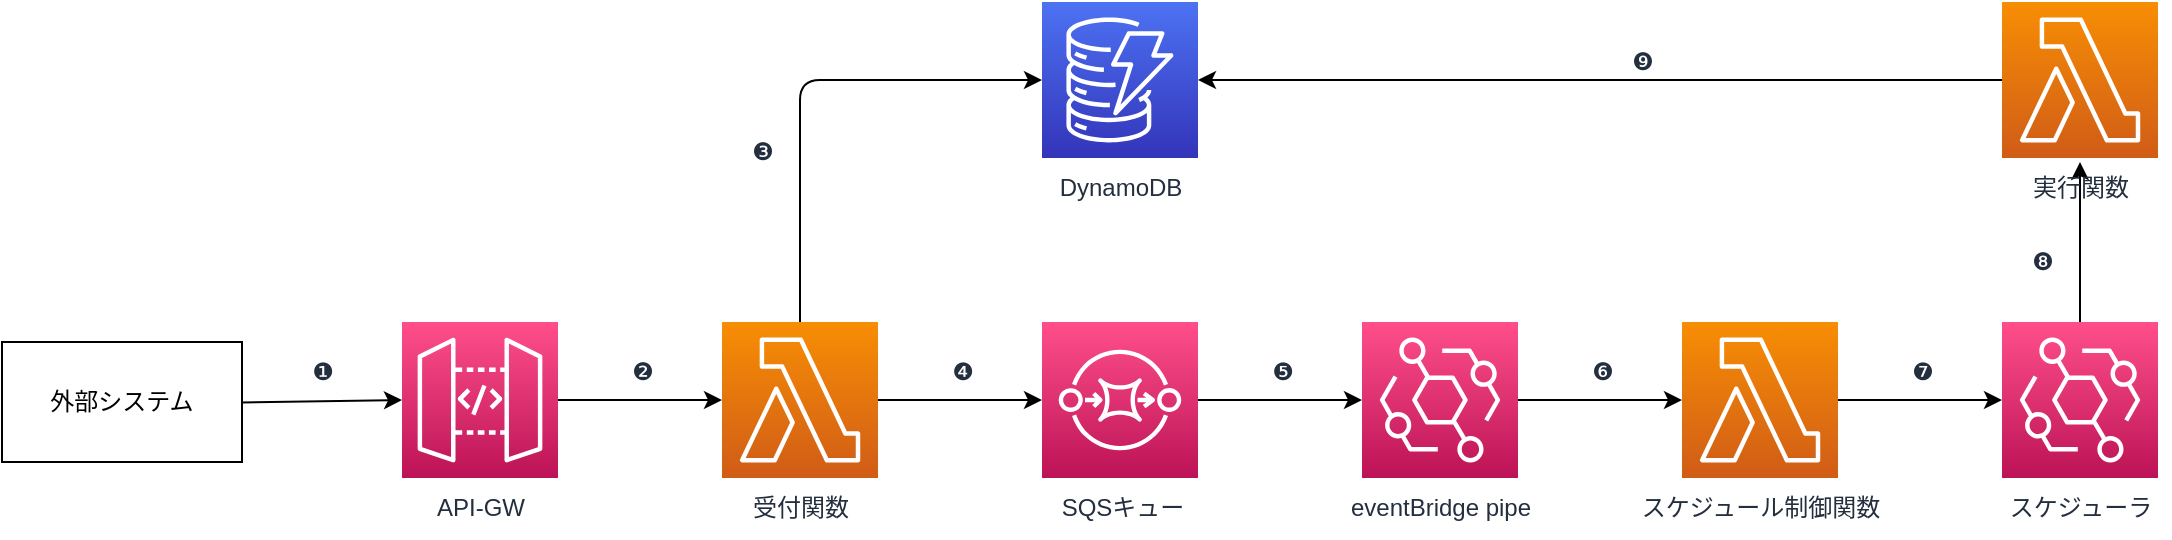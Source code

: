 <mxfile>
    <diagram id="66Bs7Ja1MIxuTJv6f8V6" name="ページ1">
        <mxGraphModel dx="1551" dy="691" grid="1" gridSize="10" guides="1" tooltips="1" connect="1" arrows="1" fold="1" page="1" pageScale="1" pageWidth="827" pageHeight="1169" math="0" shadow="0">
            <root>
                <mxCell id="0"/>
                <mxCell id="1" parent="0"/>
                <mxCell id="12" value="" style="edgeStyle=none;html=1;fontFamily=Helvetica;fontSize=12;fontColor=#232F3E;" parent="1" source="2" target="3" edge="1">
                    <mxGeometry relative="1" as="geometry"/>
                </mxCell>
                <mxCell id="2" value="" style="points=[[0,0,0],[0.25,0,0],[0.5,0,0],[0.75,0,0],[1,0,0],[0,1,0],[0.25,1,0],[0.5,1,0],[0.75,1,0],[1,1,0],[0,0.25,0],[0,0.5,0],[0,0.75,0],[1,0.25,0],[1,0.5,0],[1,0.75,0]];outlineConnect=0;fontColor=#232F3E;gradientColor=#FF4F8B;gradientDirection=north;fillColor=#BC1356;strokeColor=#ffffff;dashed=0;verticalLabelPosition=bottom;verticalAlign=top;align=center;html=1;fontSize=12;fontStyle=0;aspect=fixed;shape=mxgraph.aws4.resourceIcon;resIcon=mxgraph.aws4.api_gateway;container=0;" parent="1" vertex="1">
                    <mxGeometry x="80" y="160" width="78" height="78" as="geometry"/>
                </mxCell>
                <mxCell id="13" value="" style="edgeStyle=none;html=1;fontFamily=Helvetica;fontSize=12;fontColor=#232F3E;" parent="1" source="3" target="5" edge="1">
                    <mxGeometry relative="1" as="geometry"/>
                </mxCell>
                <mxCell id="14" style="edgeStyle=none;html=1;entryX=0;entryY=0.5;entryDx=0;entryDy=0;entryPerimeter=0;fontFamily=Helvetica;fontSize=12;fontColor=#232F3E;" parent="1" source="3" target="4" edge="1">
                    <mxGeometry relative="1" as="geometry">
                        <Array as="points">
                            <mxPoint x="279" y="39"/>
                        </Array>
                    </mxGeometry>
                </mxCell>
                <mxCell id="3" value="" style="sketch=0;points=[[0,0,0],[0.25,0,0],[0.5,0,0],[0.75,0,0],[1,0,0],[0,1,0],[0.25,1,0],[0.5,1,0],[0.75,1,0],[1,1,0],[0,0.25,0],[0,0.5,0],[0,0.75,0],[1,0.25,0],[1,0.5,0],[1,0.75,0]];outlineConnect=0;fontColor=#232F3E;gradientColor=#F78E04;gradientDirection=north;fillColor=#D05C17;strokeColor=#ffffff;dashed=0;verticalLabelPosition=bottom;verticalAlign=top;align=center;html=1;fontSize=12;fontStyle=0;aspect=fixed;shape=mxgraph.aws4.resourceIcon;resIcon=mxgraph.aws4.lambda;fontFamily=Helvetica;" parent="1" vertex="1">
                    <mxGeometry x="240" y="160" width="78" height="78" as="geometry"/>
                </mxCell>
                <mxCell id="4" value="" style="sketch=0;points=[[0,0,0],[0.25,0,0],[0.5,0,0],[0.75,0,0],[1,0,0],[0,1,0],[0.25,1,0],[0.5,1,0],[0.75,1,0],[1,1,0],[0,0.25,0],[0,0.5,0],[0,0.75,0],[1,0.25,0],[1,0.5,0],[1,0.75,0]];outlineConnect=0;fontColor=#232F3E;gradientColor=#4D72F3;gradientDirection=north;fillColor=#3334B9;strokeColor=#ffffff;dashed=0;verticalLabelPosition=bottom;verticalAlign=top;align=center;html=1;fontSize=12;fontStyle=0;aspect=fixed;shape=mxgraph.aws4.resourceIcon;resIcon=mxgraph.aws4.dynamodb;fontFamily=Helvetica;" parent="1" vertex="1">
                    <mxGeometry x="400" width="78" height="78" as="geometry"/>
                </mxCell>
                <mxCell id="15" value="" style="edgeStyle=none;html=1;fontFamily=Helvetica;fontSize=12;fontColor=#232F3E;" parent="1" source="5" target="6" edge="1">
                    <mxGeometry relative="1" as="geometry"/>
                </mxCell>
                <mxCell id="5" value="" style="sketch=0;points=[[0,0,0],[0.25,0,0],[0.5,0,0],[0.75,0,0],[1,0,0],[0,1,0],[0.25,1,0],[0.5,1,0],[0.75,1,0],[1,1,0],[0,0.25,0],[0,0.5,0],[0,0.75,0],[1,0.25,0],[1,0.5,0],[1,0.75,0]];outlineConnect=0;fontColor=#232F3E;gradientColor=#FF4F8B;gradientDirection=north;fillColor=#BC1356;strokeColor=#ffffff;dashed=0;verticalLabelPosition=bottom;verticalAlign=top;align=center;html=1;fontSize=12;fontStyle=0;aspect=fixed;shape=mxgraph.aws4.resourceIcon;resIcon=mxgraph.aws4.sqs;fontFamily=Helvetica;" parent="1" vertex="1">
                    <mxGeometry x="400" y="160" width="78" height="78" as="geometry"/>
                </mxCell>
                <mxCell id="16" value="" style="edgeStyle=none;html=1;fontFamily=Helvetica;fontSize=12;fontColor=#232F3E;" parent="1" source="6" target="7" edge="1">
                    <mxGeometry relative="1" as="geometry"/>
                </mxCell>
                <mxCell id="6" value="" style="sketch=0;points=[[0,0,0],[0.25,0,0],[0.5,0,0],[0.75,0,0],[1,0,0],[0,1,0],[0.25,1,0],[0.5,1,0],[0.75,1,0],[1,1,0],[0,0.25,0],[0,0.5,0],[0,0.75,0],[1,0.25,0],[1,0.5,0],[1,0.75,0]];outlineConnect=0;fontColor=#232F3E;gradientColor=#FF4F8B;gradientDirection=north;fillColor=#BC1356;strokeColor=#ffffff;dashed=0;verticalLabelPosition=bottom;verticalAlign=top;align=center;html=1;fontSize=12;fontStyle=0;aspect=fixed;shape=mxgraph.aws4.resourceIcon;resIcon=mxgraph.aws4.eventbridge;fontFamily=Helvetica;" parent="1" vertex="1">
                    <mxGeometry x="560" y="160" width="78" height="78" as="geometry"/>
                </mxCell>
                <mxCell id="17" value="" style="edgeStyle=none;html=1;fontFamily=Helvetica;fontSize=12;fontColor=#232F3E;" parent="1" source="7" target="10" edge="1">
                    <mxGeometry relative="1" as="geometry"/>
                </mxCell>
                <mxCell id="7" value="" style="sketch=0;points=[[0,0,0],[0.25,0,0],[0.5,0,0],[0.75,0,0],[1,0,0],[0,1,0],[0.25,1,0],[0.5,1,0],[0.75,1,0],[1,1,0],[0,0.25,0],[0,0.5,0],[0,0.75,0],[1,0.25,0],[1,0.5,0],[1,0.75,0]];outlineConnect=0;fontColor=#232F3E;gradientColor=#F78E04;gradientDirection=north;fillColor=#D05C17;strokeColor=#ffffff;dashed=0;verticalLabelPosition=bottom;verticalAlign=top;align=center;html=1;fontSize=12;fontStyle=0;aspect=fixed;shape=mxgraph.aws4.resourceIcon;resIcon=mxgraph.aws4.lambda;fontFamily=Helvetica;" parent="1" vertex="1">
                    <mxGeometry x="720" y="160" width="78" height="78" as="geometry"/>
                </mxCell>
                <mxCell id="18" value="" style="edgeStyle=none;html=1;fontFamily=Helvetica;fontSize=12;fontColor=#232F3E;startArrow=none;" parent="1" target="11" edge="1">
                    <mxGeometry relative="1" as="geometry">
                        <mxPoint x="919" y="78" as="sourcePoint"/>
                    </mxGeometry>
                </mxCell>
                <mxCell id="29" style="edgeStyle=none;html=1;fontFamily=Helvetica;fontSize=12;fontColor=#FFFFFF;" parent="1" source="10" edge="1">
                    <mxGeometry relative="1" as="geometry">
                        <mxPoint x="919" y="80" as="targetPoint"/>
                    </mxGeometry>
                </mxCell>
                <mxCell id="10" value="" style="sketch=0;points=[[0,0,0],[0.25,0,0],[0.5,0,0],[0.75,0,0],[1,0,0],[0,1,0],[0.25,1,0],[0.5,1,0],[0.75,1,0],[1,1,0],[0,0.25,0],[0,0.5,0],[0,0.75,0],[1,0.25,0],[1,0.5,0],[1,0.75,0]];outlineConnect=0;fontColor=#232F3E;gradientColor=#FF4F8B;gradientDirection=north;fillColor=#BC1356;strokeColor=#ffffff;dashed=0;verticalLabelPosition=bottom;verticalAlign=top;align=center;html=1;fontSize=12;fontStyle=0;aspect=fixed;shape=mxgraph.aws4.resourceIcon;resIcon=mxgraph.aws4.eventbridge;fontFamily=Helvetica;" parent="1" vertex="1">
                    <mxGeometry x="880" y="160" width="78" height="78" as="geometry"/>
                </mxCell>
                <mxCell id="19" style="edgeStyle=none;html=1;fontFamily=Helvetica;fontSize=12;fontColor=#232F3E;" parent="1" source="11" target="4" edge="1">
                    <mxGeometry relative="1" as="geometry"/>
                </mxCell>
                <mxCell id="11" value="" style="sketch=0;points=[[0,0,0],[0.25,0,0],[0.5,0,0],[0.75,0,0],[1,0,0],[0,1,0],[0.25,1,0],[0.5,1,0],[0.75,1,0],[1,1,0],[0,0.25,0],[0,0.5,0],[0,0.75,0],[1,0.25,0],[1,0.5,0],[1,0.75,0]];outlineConnect=0;fontColor=#232F3E;gradientColor=#F78E04;gradientDirection=north;fillColor=#D05C17;strokeColor=#ffffff;dashed=0;verticalLabelPosition=bottom;verticalAlign=top;align=center;html=1;fontSize=12;fontStyle=0;aspect=fixed;shape=mxgraph.aws4.resourceIcon;resIcon=mxgraph.aws4.lambda;fontFamily=Helvetica;" parent="1" vertex="1">
                    <mxGeometry x="880" width="78" height="78" as="geometry"/>
                </mxCell>
                <mxCell id="20" value="API-GW" style="text;html=1;align=center;verticalAlign=middle;resizable=0;points=[];autosize=1;strokeColor=none;fillColor=none;fontSize=12;fontFamily=Helvetica;fontColor=#232F3E;" parent="1" vertex="1">
                    <mxGeometry x="84" y="238" width="70" height="30" as="geometry"/>
                </mxCell>
                <mxCell id="21" value="受付関数" style="text;html=1;align=center;verticalAlign=middle;resizable=0;points=[];autosize=1;strokeColor=none;fillColor=none;fontSize=12;fontFamily=Helvetica;fontColor=#232F3E;" parent="1" vertex="1">
                    <mxGeometry x="244" y="238" width="70" height="30" as="geometry"/>
                </mxCell>
                <mxCell id="22" value="SQSキュー" style="text;html=1;align=center;verticalAlign=middle;resizable=0;points=[];autosize=1;strokeColor=none;fillColor=none;fontSize=12;fontFamily=Helvetica;fontColor=#232F3E;" parent="1" vertex="1">
                    <mxGeometry x="400" y="238" width="80" height="30" as="geometry"/>
                </mxCell>
                <mxCell id="23" value="eventBridge pipe" style="text;html=1;align=center;verticalAlign=middle;resizable=0;points=[];autosize=1;strokeColor=none;fillColor=none;fontSize=12;fontFamily=Helvetica;fontColor=#232F3E;" parent="1" vertex="1">
                    <mxGeometry x="544" y="238" width="110" height="30" as="geometry"/>
                </mxCell>
                <mxCell id="24" value="&lt;font color=&quot;#232f3e&quot;&gt;スケジュール制御関数&lt;/font&gt;" style="text;html=1;align=center;verticalAlign=middle;resizable=0;points=[];autosize=1;strokeColor=none;fillColor=none;fontSize=12;fontFamily=Helvetica;fontColor=#FFFFFF;" parent="1" vertex="1">
                    <mxGeometry x="689" y="238" width="140" height="30" as="geometry"/>
                </mxCell>
                <mxCell id="25" value="スケジューラ" style="text;html=1;align=center;verticalAlign=middle;resizable=0;points=[];autosize=1;strokeColor=none;fillColor=none;fontSize=12;fontFamily=Helvetica;fontColor=#232F3E;" parent="1" vertex="1">
                    <mxGeometry x="874" y="238" width="90" height="30" as="geometry"/>
                </mxCell>
                <mxCell id="28" value="DynamoDB" style="text;html=1;align=center;verticalAlign=middle;resizable=0;points=[];autosize=1;strokeColor=none;fillColor=none;fontSize=12;fontFamily=Helvetica;fontColor=#232F3E;" parent="1" vertex="1">
                    <mxGeometry x="399" y="78" width="80" height="30" as="geometry"/>
                </mxCell>
                <mxCell id="30" value="実行関数" style="text;html=1;align=center;verticalAlign=middle;resizable=0;points=[];autosize=1;strokeColor=none;fillColor=none;fontSize=12;fontFamily=Helvetica;fontColor=#232F3E;dashed=0;sketch=0;" parent="1" vertex="1">
                    <mxGeometry x="884" y="78" width="70" height="30" as="geometry"/>
                </mxCell>
                <mxCell id="31" value="❶" style="text;html=1;align=center;verticalAlign=middle;resizable=0;points=[];autosize=1;strokeColor=none;fillColor=none;fontSize=12;fontFamily=Helvetica;fontColor=#232F3E;" parent="1" vertex="1">
                    <mxGeometry x="20" y="170" width="40" height="30" as="geometry"/>
                </mxCell>
                <mxCell id="32" value="❷" style="text;html=1;align=center;verticalAlign=middle;resizable=0;points=[];autosize=1;strokeColor=none;fillColor=none;fontSize=12;fontFamily=Helvetica;fontColor=#232F3E;" parent="1" vertex="1">
                    <mxGeometry x="180" y="170" width="40" height="30" as="geometry"/>
                </mxCell>
                <mxCell id="34" value="" style="edgeStyle=none;html=1;fontFamily=Helvetica;fontSize=12;fontColor=#FFFFFF;entryX=0;entryY=0.5;entryDx=0;entryDy=0;entryPerimeter=0;" parent="1" target="2" edge="1">
                    <mxGeometry relative="1" as="geometry">
                        <mxPoint x="-0.24" y="200.202" as="sourcePoint"/>
                    </mxGeometry>
                </mxCell>
                <mxCell id="35" value="❸" style="text;html=1;align=center;verticalAlign=middle;resizable=0;points=[];autosize=1;strokeColor=none;fillColor=none;fontSize=12;fontFamily=Helvetica;fontColor=#232F3E;" parent="1" vertex="1">
                    <mxGeometry x="240" y="60" width="40" height="30" as="geometry"/>
                </mxCell>
                <mxCell id="36" value="❹" style="text;html=1;align=center;verticalAlign=middle;resizable=0;points=[];autosize=1;strokeColor=none;fillColor=none;fontSize=12;fontFamily=Helvetica;fontColor=#232F3E;dashed=0;sketch=0;" parent="1" vertex="1">
                    <mxGeometry x="340" y="170" width="40" height="30" as="geometry"/>
                </mxCell>
                <mxCell id="37" value="❺" style="text;html=1;align=center;verticalAlign=middle;resizable=0;points=[];autosize=1;strokeColor=none;fillColor=none;fontSize=12;fontFamily=Helvetica;fontColor=#232F3E;" parent="1" vertex="1">
                    <mxGeometry x="500" y="170" width="40" height="30" as="geometry"/>
                </mxCell>
                <mxCell id="38" value="❻" style="text;html=1;align=center;verticalAlign=middle;resizable=0;points=[];autosize=1;strokeColor=none;fillColor=none;fontSize=12;fontFamily=Helvetica;fontColor=#232F3E;" parent="1" vertex="1">
                    <mxGeometry x="660" y="170" width="40" height="30" as="geometry"/>
                </mxCell>
                <mxCell id="39" value="❼" style="text;html=1;align=center;verticalAlign=middle;resizable=0;points=[];autosize=1;strokeColor=none;fillColor=none;fontSize=12;fontFamily=Helvetica;fontColor=#232F3E;" parent="1" vertex="1">
                    <mxGeometry x="820" y="170" width="40" height="30" as="geometry"/>
                </mxCell>
                <mxCell id="40" value="❽" style="text;html=1;align=center;verticalAlign=middle;resizable=0;points=[];autosize=1;strokeColor=none;fillColor=none;fontSize=12;fontFamily=Helvetica;fontColor=#232F3E;" parent="1" vertex="1">
                    <mxGeometry x="880" y="115" width="40" height="30" as="geometry"/>
                </mxCell>
                <mxCell id="41" value="❾" style="text;html=1;align=center;verticalAlign=middle;resizable=0;points=[];autosize=1;strokeColor=none;fillColor=none;fontSize=12;fontFamily=Helvetica;fontColor=#232F3E;" parent="1" vertex="1">
                    <mxGeometry x="680" y="15" width="40" height="30" as="geometry"/>
                </mxCell>
                <mxCell id="42" value="外部システム" style="whiteSpace=wrap;html=1;" parent="1" vertex="1">
                    <mxGeometry x="-120" y="170" width="120" height="60" as="geometry"/>
                </mxCell>
            </root>
        </mxGraphModel>
    </diagram>
</mxfile>